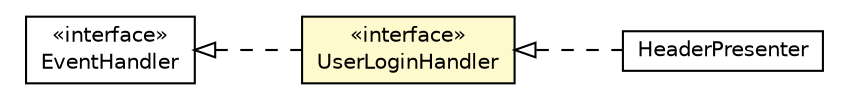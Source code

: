 #!/usr/local/bin/dot
#
# Class diagram 
# Generated by UMLGraph version R5_6-24-gf6e263 (http://www.umlgraph.org/)
#

digraph G {
	edge [fontname="Helvetica",fontsize=10,labelfontname="Helvetica",labelfontsize=10];
	node [fontname="Helvetica",fontsize=10,shape=plaintext];
	nodesep=0.25;
	ranksep=0.5;
	rankdir=LR;
	// com.gwtplatform.carstore.client.application.event.UserLoginEvent.UserLoginHandler
	c396304 [label=<<table title="com.gwtplatform.carstore.client.application.event.UserLoginEvent.UserLoginHandler" border="0" cellborder="1" cellspacing="0" cellpadding="2" port="p" bgcolor="lemonChiffon" href="./UserLoginEvent.UserLoginHandler.html">
		<tr><td><table border="0" cellspacing="0" cellpadding="1">
<tr><td align="center" balign="center"> &#171;interface&#187; </td></tr>
<tr><td align="center" balign="center"> UserLoginHandler </td></tr>
		</table></td></tr>
		</table>>, URL="./UserLoginEvent.UserLoginHandler.html", fontname="Helvetica", fontcolor="black", fontsize=10.0];
	// com.gwtplatform.carstore.client.application.widget.header.HeaderPresenter
	c396382 [label=<<table title="com.gwtplatform.carstore.client.application.widget.header.HeaderPresenter" border="0" cellborder="1" cellspacing="0" cellpadding="2" port="p" href="../widget/header/HeaderPresenter.html">
		<tr><td><table border="0" cellspacing="0" cellpadding="1">
<tr><td align="center" balign="center"> HeaderPresenter </td></tr>
		</table></td></tr>
		</table>>, URL="../widget/header/HeaderPresenter.html", fontname="Helvetica", fontcolor="black", fontsize=10.0];
	//com.gwtplatform.carstore.client.application.event.UserLoginEvent.UserLoginHandler implements com.google.gwt.event.shared.EventHandler
	c396496:p -> c396304:p [dir=back,arrowtail=empty,style=dashed];
	//com.gwtplatform.carstore.client.application.widget.header.HeaderPresenter implements com.gwtplatform.carstore.client.application.event.UserLoginEvent.UserLoginHandler
	c396304:p -> c396382:p [dir=back,arrowtail=empty,style=dashed];
	// com.google.gwt.event.shared.EventHandler
	c396496 [label=<<table title="com.google.gwt.event.shared.EventHandler" border="0" cellborder="1" cellspacing="0" cellpadding="2" port="p" href="http://google-web-toolkit.googlecode.com/svn/javadoc/latest/com/google/gwt/event/shared/EventHandler.html">
		<tr><td><table border="0" cellspacing="0" cellpadding="1">
<tr><td align="center" balign="center"> &#171;interface&#187; </td></tr>
<tr><td align="center" balign="center"> EventHandler </td></tr>
		</table></td></tr>
		</table>>, URL="http://google-web-toolkit.googlecode.com/svn/javadoc/latest/com/google/gwt/event/shared/EventHandler.html", fontname="Helvetica", fontcolor="black", fontsize=10.0];
}

